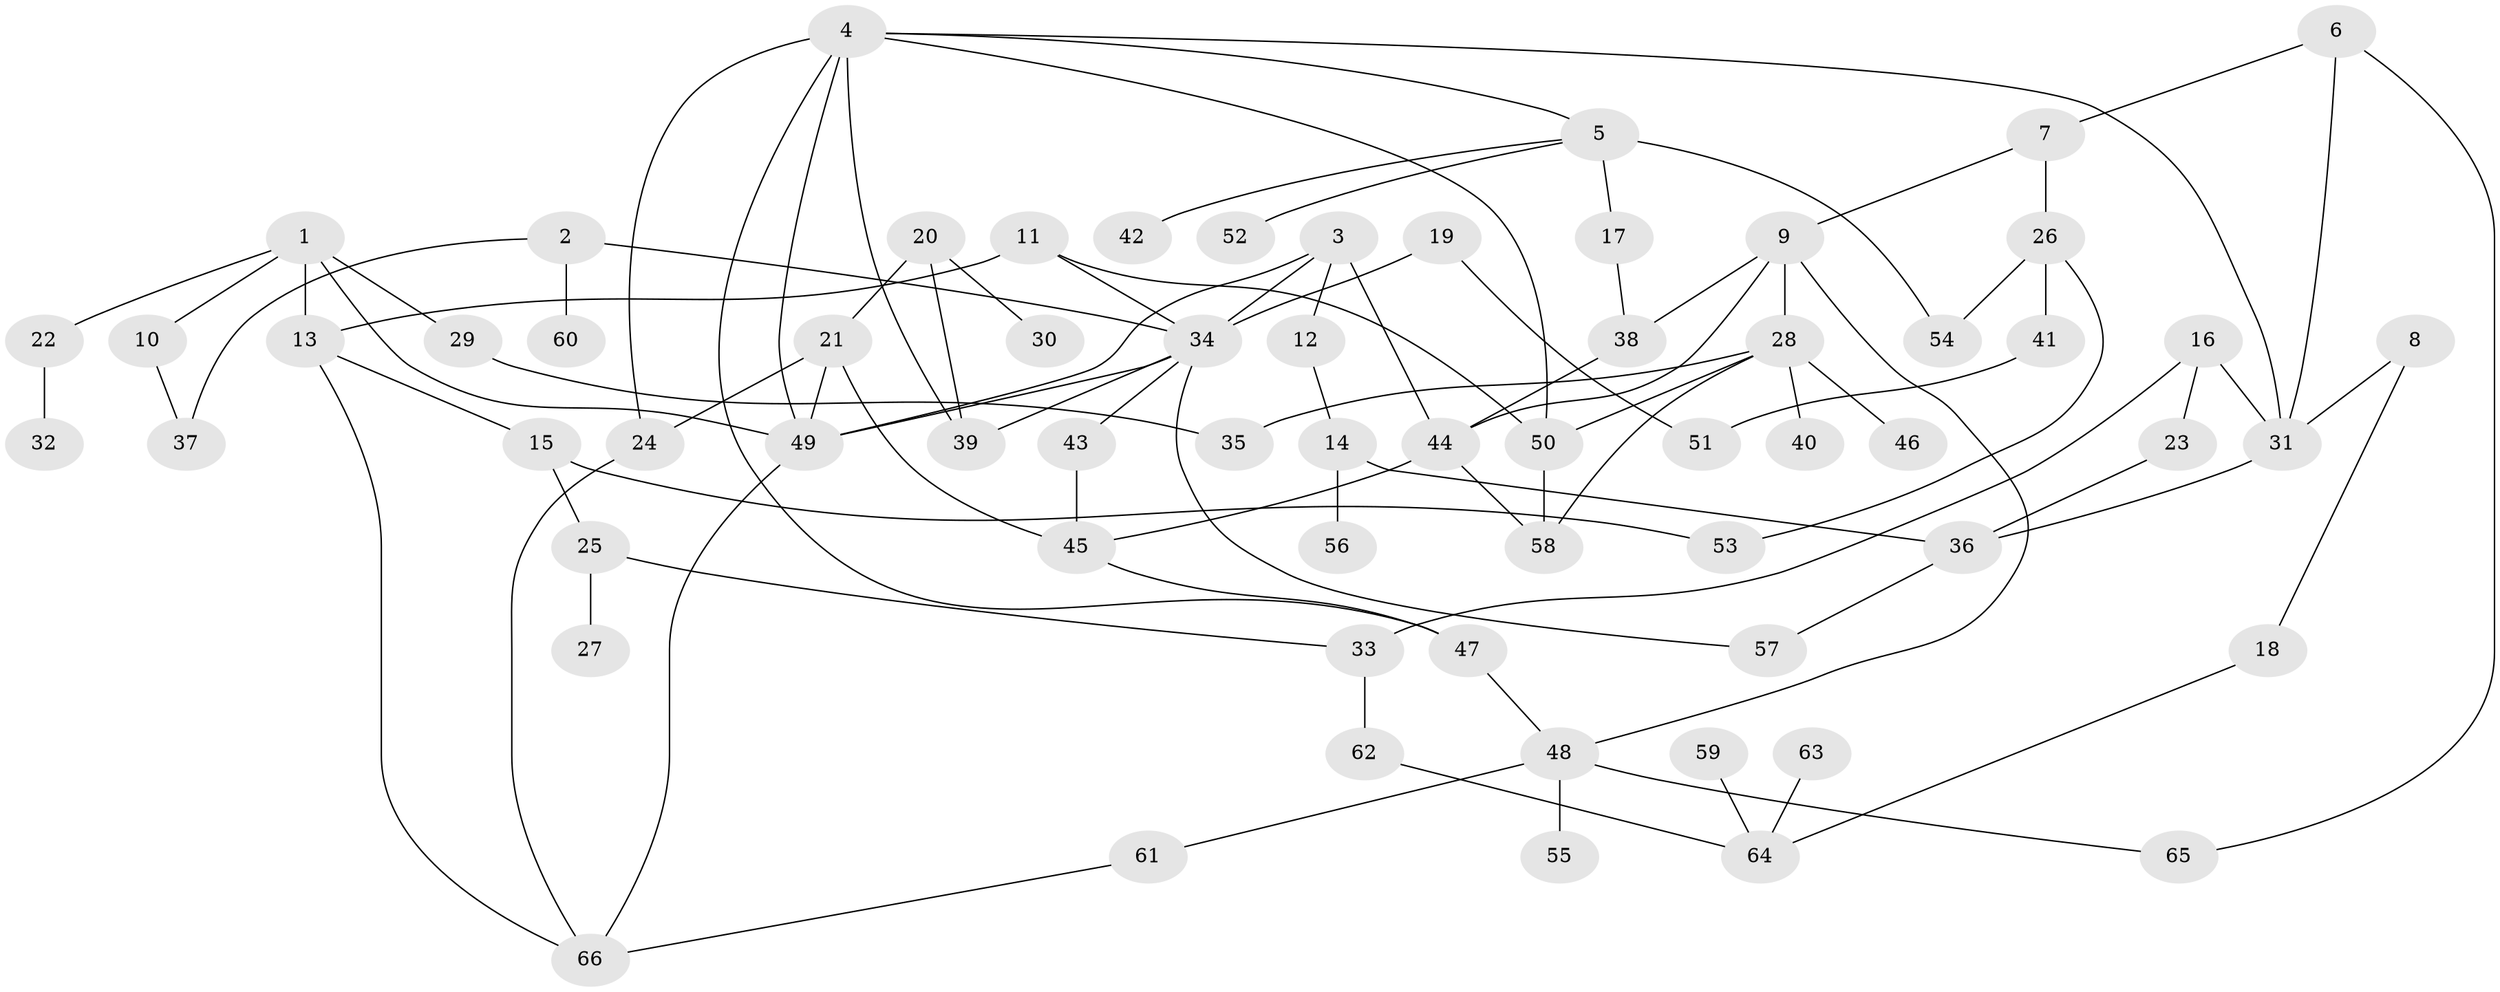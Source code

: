 // original degree distribution, {9: 0.010638297872340425, 7: 0.02127659574468085, 5: 0.06382978723404255, 3: 0.22340425531914893, 4: 0.09574468085106383, 2: 0.3617021276595745, 1: 0.2127659574468085, 6: 0.010638297872340425}
// Generated by graph-tools (version 1.1) at 2025/36/03/04/25 23:36:11]
// undirected, 66 vertices, 95 edges
graph export_dot {
  node [color=gray90,style=filled];
  1;
  2;
  3;
  4;
  5;
  6;
  7;
  8;
  9;
  10;
  11;
  12;
  13;
  14;
  15;
  16;
  17;
  18;
  19;
  20;
  21;
  22;
  23;
  24;
  25;
  26;
  27;
  28;
  29;
  30;
  31;
  32;
  33;
  34;
  35;
  36;
  37;
  38;
  39;
  40;
  41;
  42;
  43;
  44;
  45;
  46;
  47;
  48;
  49;
  50;
  51;
  52;
  53;
  54;
  55;
  56;
  57;
  58;
  59;
  60;
  61;
  62;
  63;
  64;
  65;
  66;
  1 -- 10 [weight=1.0];
  1 -- 13 [weight=1.0];
  1 -- 22 [weight=1.0];
  1 -- 29 [weight=1.0];
  1 -- 49 [weight=1.0];
  2 -- 34 [weight=1.0];
  2 -- 37 [weight=1.0];
  2 -- 60 [weight=1.0];
  3 -- 12 [weight=1.0];
  3 -- 34 [weight=1.0];
  3 -- 44 [weight=1.0];
  3 -- 49 [weight=1.0];
  4 -- 5 [weight=1.0];
  4 -- 24 [weight=1.0];
  4 -- 31 [weight=1.0];
  4 -- 39 [weight=1.0];
  4 -- 47 [weight=1.0];
  4 -- 49 [weight=1.0];
  4 -- 50 [weight=1.0];
  5 -- 17 [weight=1.0];
  5 -- 42 [weight=1.0];
  5 -- 52 [weight=1.0];
  5 -- 54 [weight=1.0];
  6 -- 7 [weight=1.0];
  6 -- 31 [weight=1.0];
  6 -- 65 [weight=1.0];
  7 -- 9 [weight=1.0];
  7 -- 26 [weight=1.0];
  8 -- 18 [weight=1.0];
  8 -- 31 [weight=1.0];
  9 -- 28 [weight=1.0];
  9 -- 38 [weight=1.0];
  9 -- 44 [weight=1.0];
  9 -- 48 [weight=1.0];
  10 -- 37 [weight=1.0];
  11 -- 13 [weight=1.0];
  11 -- 34 [weight=1.0];
  11 -- 50 [weight=1.0];
  12 -- 14 [weight=1.0];
  13 -- 15 [weight=1.0];
  13 -- 66 [weight=1.0];
  14 -- 36 [weight=1.0];
  14 -- 56 [weight=1.0];
  15 -- 25 [weight=1.0];
  15 -- 53 [weight=1.0];
  16 -- 23 [weight=1.0];
  16 -- 31 [weight=1.0];
  16 -- 33 [weight=1.0];
  17 -- 38 [weight=1.0];
  18 -- 64 [weight=1.0];
  19 -- 34 [weight=1.0];
  19 -- 51 [weight=1.0];
  20 -- 21 [weight=1.0];
  20 -- 30 [weight=1.0];
  20 -- 39 [weight=1.0];
  21 -- 24 [weight=1.0];
  21 -- 45 [weight=1.0];
  21 -- 49 [weight=1.0];
  22 -- 32 [weight=1.0];
  23 -- 36 [weight=1.0];
  24 -- 66 [weight=1.0];
  25 -- 27 [weight=1.0];
  25 -- 33 [weight=1.0];
  26 -- 41 [weight=1.0];
  26 -- 53 [weight=1.0];
  26 -- 54 [weight=1.0];
  28 -- 35 [weight=1.0];
  28 -- 40 [weight=1.0];
  28 -- 46 [weight=1.0];
  28 -- 50 [weight=1.0];
  28 -- 58 [weight=1.0];
  29 -- 35 [weight=1.0];
  31 -- 36 [weight=1.0];
  33 -- 62 [weight=1.0];
  34 -- 39 [weight=1.0];
  34 -- 43 [weight=1.0];
  34 -- 49 [weight=1.0];
  34 -- 57 [weight=1.0];
  36 -- 57 [weight=1.0];
  38 -- 44 [weight=1.0];
  41 -- 51 [weight=1.0];
  43 -- 45 [weight=1.0];
  44 -- 45 [weight=1.0];
  44 -- 58 [weight=1.0];
  45 -- 47 [weight=1.0];
  47 -- 48 [weight=1.0];
  48 -- 55 [weight=1.0];
  48 -- 61 [weight=1.0];
  48 -- 65 [weight=1.0];
  49 -- 66 [weight=1.0];
  50 -- 58 [weight=1.0];
  59 -- 64 [weight=1.0];
  61 -- 66 [weight=1.0];
  62 -- 64 [weight=1.0];
  63 -- 64 [weight=1.0];
}
